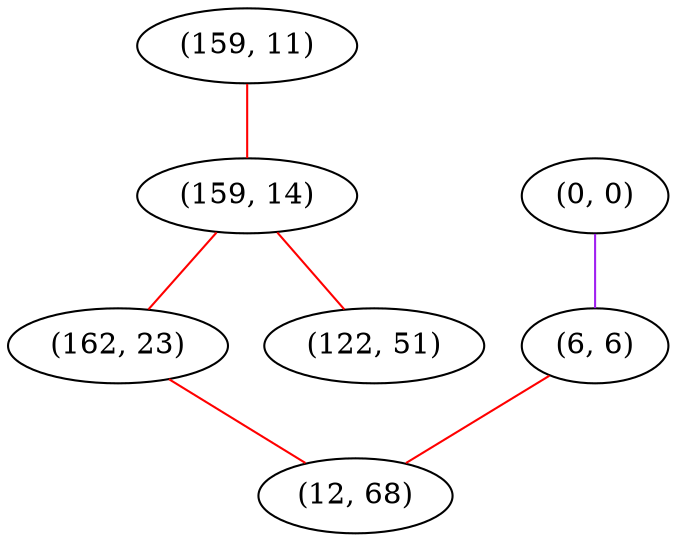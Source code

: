 graph "" {
"(159, 11)";
"(0, 0)";
"(6, 6)";
"(159, 14)";
"(162, 23)";
"(12, 68)";
"(122, 51)";
"(159, 11)" -- "(159, 14)"  [color=red, key=0, weight=1];
"(0, 0)" -- "(6, 6)"  [color=purple, key=0, weight=4];
"(6, 6)" -- "(12, 68)"  [color=red, key=0, weight=1];
"(159, 14)" -- "(162, 23)"  [color=red, key=0, weight=1];
"(159, 14)" -- "(122, 51)"  [color=red, key=0, weight=1];
"(162, 23)" -- "(12, 68)"  [color=red, key=0, weight=1];
}

